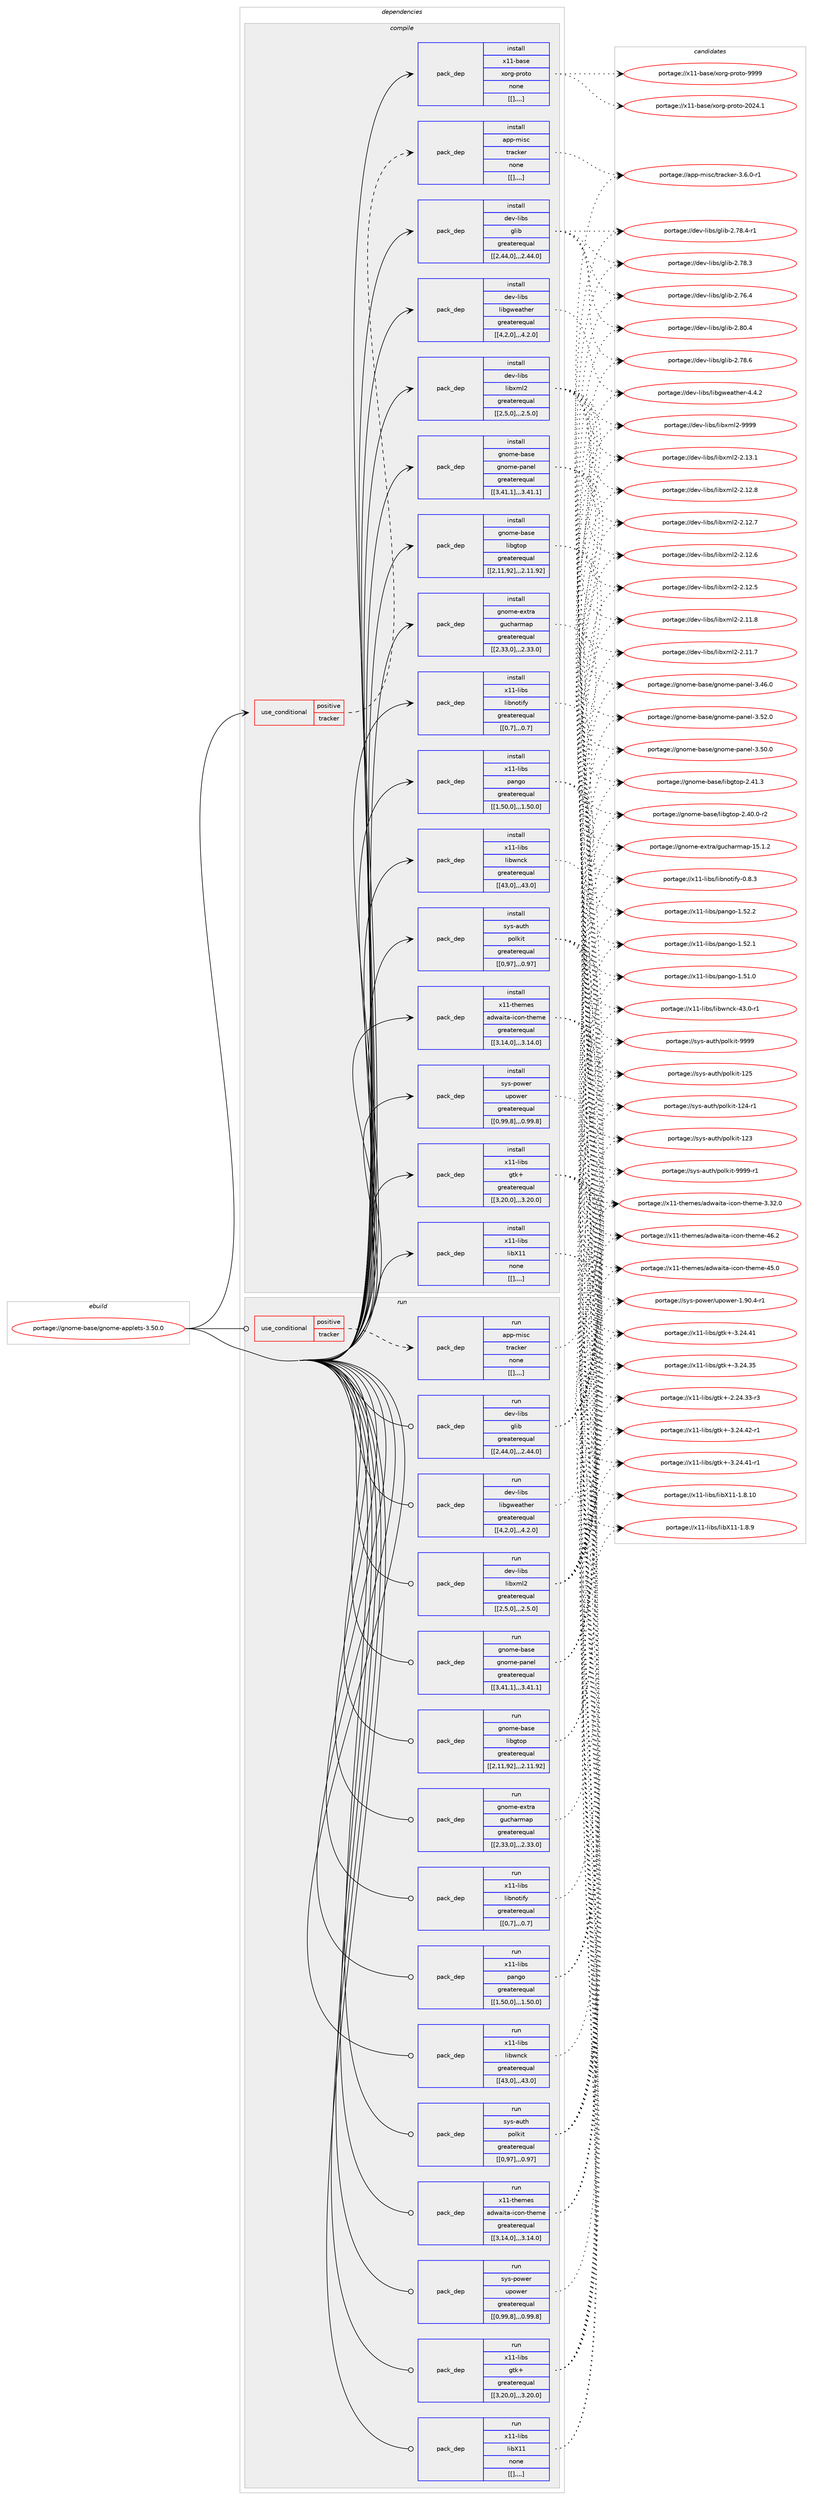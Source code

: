 digraph prolog {

# *************
# Graph options
# *************

newrank=true;
concentrate=true;
compound=true;
graph [rankdir=LR,fontname=Helvetica,fontsize=10,ranksep=1.5];#, ranksep=2.5, nodesep=0.2];
edge  [arrowhead=vee];
node  [fontname=Helvetica,fontsize=10];

# **********
# The ebuild
# **********

subgraph cluster_leftcol {
color=gray;
label=<<i>ebuild</i>>;
id [label="portage://gnome-base/gnome-applets-3.50.0", color=red, width=4, href="../gnome-base/gnome-applets-3.50.0.svg"];
}

# ****************
# The dependencies
# ****************

subgraph cluster_midcol {
color=gray;
label=<<i>dependencies</i>>;
subgraph cluster_compile {
fillcolor="#eeeeee";
style=filled;
label=<<i>compile</i>>;
subgraph cond66884 {
dependency240193 [label=<<TABLE BORDER="0" CELLBORDER="1" CELLSPACING="0" CELLPADDING="4"><TR><TD ROWSPAN="3" CELLPADDING="10">use_conditional</TD></TR><TR><TD>positive</TD></TR><TR><TD>tracker</TD></TR></TABLE>>, shape=none, color=red];
subgraph pack171798 {
dependency240194 [label=<<TABLE BORDER="0" CELLBORDER="1" CELLSPACING="0" CELLPADDING="4" WIDTH="220"><TR><TD ROWSPAN="6" CELLPADDING="30">pack_dep</TD></TR><TR><TD WIDTH="110">install</TD></TR><TR><TD>app-misc</TD></TR><TR><TD>tracker</TD></TR><TR><TD>none</TD></TR><TR><TD>[[],,,,]</TD></TR></TABLE>>, shape=none, color=blue];
}
dependency240193:e -> dependency240194:w [weight=20,style="dashed",arrowhead="vee"];
}
id:e -> dependency240193:w [weight=20,style="solid",arrowhead="vee"];
subgraph pack171799 {
dependency240195 [label=<<TABLE BORDER="0" CELLBORDER="1" CELLSPACING="0" CELLPADDING="4" WIDTH="220"><TR><TD ROWSPAN="6" CELLPADDING="30">pack_dep</TD></TR><TR><TD WIDTH="110">install</TD></TR><TR><TD>dev-libs</TD></TR><TR><TD>glib</TD></TR><TR><TD>greaterequal</TD></TR><TR><TD>[[2,44,0],,,2.44.0]</TD></TR></TABLE>>, shape=none, color=blue];
}
id:e -> dependency240195:w [weight=20,style="solid",arrowhead="vee"];
subgraph pack171800 {
dependency240196 [label=<<TABLE BORDER="0" CELLBORDER="1" CELLSPACING="0" CELLPADDING="4" WIDTH="220"><TR><TD ROWSPAN="6" CELLPADDING="30">pack_dep</TD></TR><TR><TD WIDTH="110">install</TD></TR><TR><TD>dev-libs</TD></TR><TR><TD>libgweather</TD></TR><TR><TD>greaterequal</TD></TR><TR><TD>[[4,2,0],,,4.2.0]</TD></TR></TABLE>>, shape=none, color=blue];
}
id:e -> dependency240196:w [weight=20,style="solid",arrowhead="vee"];
subgraph pack171801 {
dependency240197 [label=<<TABLE BORDER="0" CELLBORDER="1" CELLSPACING="0" CELLPADDING="4" WIDTH="220"><TR><TD ROWSPAN="6" CELLPADDING="30">pack_dep</TD></TR><TR><TD WIDTH="110">install</TD></TR><TR><TD>dev-libs</TD></TR><TR><TD>libxml2</TD></TR><TR><TD>greaterequal</TD></TR><TR><TD>[[2,5,0],,,2.5.0]</TD></TR></TABLE>>, shape=none, color=blue];
}
id:e -> dependency240197:w [weight=20,style="solid",arrowhead="vee"];
subgraph pack171802 {
dependency240198 [label=<<TABLE BORDER="0" CELLBORDER="1" CELLSPACING="0" CELLPADDING="4" WIDTH="220"><TR><TD ROWSPAN="6" CELLPADDING="30">pack_dep</TD></TR><TR><TD WIDTH="110">install</TD></TR><TR><TD>gnome-base</TD></TR><TR><TD>gnome-panel</TD></TR><TR><TD>greaterequal</TD></TR><TR><TD>[[3,41,1],,,3.41.1]</TD></TR></TABLE>>, shape=none, color=blue];
}
id:e -> dependency240198:w [weight=20,style="solid",arrowhead="vee"];
subgraph pack171803 {
dependency240199 [label=<<TABLE BORDER="0" CELLBORDER="1" CELLSPACING="0" CELLPADDING="4" WIDTH="220"><TR><TD ROWSPAN="6" CELLPADDING="30">pack_dep</TD></TR><TR><TD WIDTH="110">install</TD></TR><TR><TD>gnome-base</TD></TR><TR><TD>libgtop</TD></TR><TR><TD>greaterequal</TD></TR><TR><TD>[[2,11,92],,,2.11.92]</TD></TR></TABLE>>, shape=none, color=blue];
}
id:e -> dependency240199:w [weight=20,style="solid",arrowhead="vee"];
subgraph pack171804 {
dependency240200 [label=<<TABLE BORDER="0" CELLBORDER="1" CELLSPACING="0" CELLPADDING="4" WIDTH="220"><TR><TD ROWSPAN="6" CELLPADDING="30">pack_dep</TD></TR><TR><TD WIDTH="110">install</TD></TR><TR><TD>gnome-extra</TD></TR><TR><TD>gucharmap</TD></TR><TR><TD>greaterequal</TD></TR><TR><TD>[[2,33,0],,,2.33.0]</TD></TR></TABLE>>, shape=none, color=blue];
}
id:e -> dependency240200:w [weight=20,style="solid",arrowhead="vee"];
subgraph pack171805 {
dependency240201 [label=<<TABLE BORDER="0" CELLBORDER="1" CELLSPACING="0" CELLPADDING="4" WIDTH="220"><TR><TD ROWSPAN="6" CELLPADDING="30">pack_dep</TD></TR><TR><TD WIDTH="110">install</TD></TR><TR><TD>sys-auth</TD></TR><TR><TD>polkit</TD></TR><TR><TD>greaterequal</TD></TR><TR><TD>[[0,97],,,0.97]</TD></TR></TABLE>>, shape=none, color=blue];
}
id:e -> dependency240201:w [weight=20,style="solid",arrowhead="vee"];
subgraph pack171806 {
dependency240202 [label=<<TABLE BORDER="0" CELLBORDER="1" CELLSPACING="0" CELLPADDING="4" WIDTH="220"><TR><TD ROWSPAN="6" CELLPADDING="30">pack_dep</TD></TR><TR><TD WIDTH="110">install</TD></TR><TR><TD>sys-power</TD></TR><TR><TD>upower</TD></TR><TR><TD>greaterequal</TD></TR><TR><TD>[[0,99,8],,,0.99.8]</TD></TR></TABLE>>, shape=none, color=blue];
}
id:e -> dependency240202:w [weight=20,style="solid",arrowhead="vee"];
subgraph pack171807 {
dependency240203 [label=<<TABLE BORDER="0" CELLBORDER="1" CELLSPACING="0" CELLPADDING="4" WIDTH="220"><TR><TD ROWSPAN="6" CELLPADDING="30">pack_dep</TD></TR><TR><TD WIDTH="110">install</TD></TR><TR><TD>x11-base</TD></TR><TR><TD>xorg-proto</TD></TR><TR><TD>none</TD></TR><TR><TD>[[],,,,]</TD></TR></TABLE>>, shape=none, color=blue];
}
id:e -> dependency240203:w [weight=20,style="solid",arrowhead="vee"];
subgraph pack171808 {
dependency240204 [label=<<TABLE BORDER="0" CELLBORDER="1" CELLSPACING="0" CELLPADDING="4" WIDTH="220"><TR><TD ROWSPAN="6" CELLPADDING="30">pack_dep</TD></TR><TR><TD WIDTH="110">install</TD></TR><TR><TD>x11-libs</TD></TR><TR><TD>gtk+</TD></TR><TR><TD>greaterequal</TD></TR><TR><TD>[[3,20,0],,,3.20.0]</TD></TR></TABLE>>, shape=none, color=blue];
}
id:e -> dependency240204:w [weight=20,style="solid",arrowhead="vee"];
subgraph pack171809 {
dependency240205 [label=<<TABLE BORDER="0" CELLBORDER="1" CELLSPACING="0" CELLPADDING="4" WIDTH="220"><TR><TD ROWSPAN="6" CELLPADDING="30">pack_dep</TD></TR><TR><TD WIDTH="110">install</TD></TR><TR><TD>x11-libs</TD></TR><TR><TD>libX11</TD></TR><TR><TD>none</TD></TR><TR><TD>[[],,,,]</TD></TR></TABLE>>, shape=none, color=blue];
}
id:e -> dependency240205:w [weight=20,style="solid",arrowhead="vee"];
subgraph pack171810 {
dependency240206 [label=<<TABLE BORDER="0" CELLBORDER="1" CELLSPACING="0" CELLPADDING="4" WIDTH="220"><TR><TD ROWSPAN="6" CELLPADDING="30">pack_dep</TD></TR><TR><TD WIDTH="110">install</TD></TR><TR><TD>x11-libs</TD></TR><TR><TD>libnotify</TD></TR><TR><TD>greaterequal</TD></TR><TR><TD>[[0,7],,,0.7]</TD></TR></TABLE>>, shape=none, color=blue];
}
id:e -> dependency240206:w [weight=20,style="solid",arrowhead="vee"];
subgraph pack171811 {
dependency240207 [label=<<TABLE BORDER="0" CELLBORDER="1" CELLSPACING="0" CELLPADDING="4" WIDTH="220"><TR><TD ROWSPAN="6" CELLPADDING="30">pack_dep</TD></TR><TR><TD WIDTH="110">install</TD></TR><TR><TD>x11-libs</TD></TR><TR><TD>libwnck</TD></TR><TR><TD>greaterequal</TD></TR><TR><TD>[[43,0],,,43.0]</TD></TR></TABLE>>, shape=none, color=blue];
}
id:e -> dependency240207:w [weight=20,style="solid",arrowhead="vee"];
subgraph pack171812 {
dependency240208 [label=<<TABLE BORDER="0" CELLBORDER="1" CELLSPACING="0" CELLPADDING="4" WIDTH="220"><TR><TD ROWSPAN="6" CELLPADDING="30">pack_dep</TD></TR><TR><TD WIDTH="110">install</TD></TR><TR><TD>x11-libs</TD></TR><TR><TD>pango</TD></TR><TR><TD>greaterequal</TD></TR><TR><TD>[[1,50,0],,,1.50.0]</TD></TR></TABLE>>, shape=none, color=blue];
}
id:e -> dependency240208:w [weight=20,style="solid",arrowhead="vee"];
subgraph pack171813 {
dependency240209 [label=<<TABLE BORDER="0" CELLBORDER="1" CELLSPACING="0" CELLPADDING="4" WIDTH="220"><TR><TD ROWSPAN="6" CELLPADDING="30">pack_dep</TD></TR><TR><TD WIDTH="110">install</TD></TR><TR><TD>x11-themes</TD></TR><TR><TD>adwaita-icon-theme</TD></TR><TR><TD>greaterequal</TD></TR><TR><TD>[[3,14,0],,,3.14.0]</TD></TR></TABLE>>, shape=none, color=blue];
}
id:e -> dependency240209:w [weight=20,style="solid",arrowhead="vee"];
}
subgraph cluster_compileandrun {
fillcolor="#eeeeee";
style=filled;
label=<<i>compile and run</i>>;
}
subgraph cluster_run {
fillcolor="#eeeeee";
style=filled;
label=<<i>run</i>>;
subgraph cond66885 {
dependency240210 [label=<<TABLE BORDER="0" CELLBORDER="1" CELLSPACING="0" CELLPADDING="4"><TR><TD ROWSPAN="3" CELLPADDING="10">use_conditional</TD></TR><TR><TD>positive</TD></TR><TR><TD>tracker</TD></TR></TABLE>>, shape=none, color=red];
subgraph pack171814 {
dependency240211 [label=<<TABLE BORDER="0" CELLBORDER="1" CELLSPACING="0" CELLPADDING="4" WIDTH="220"><TR><TD ROWSPAN="6" CELLPADDING="30">pack_dep</TD></TR><TR><TD WIDTH="110">run</TD></TR><TR><TD>app-misc</TD></TR><TR><TD>tracker</TD></TR><TR><TD>none</TD></TR><TR><TD>[[],,,,]</TD></TR></TABLE>>, shape=none, color=blue];
}
dependency240210:e -> dependency240211:w [weight=20,style="dashed",arrowhead="vee"];
}
id:e -> dependency240210:w [weight=20,style="solid",arrowhead="odot"];
subgraph pack171815 {
dependency240212 [label=<<TABLE BORDER="0" CELLBORDER="1" CELLSPACING="0" CELLPADDING="4" WIDTH="220"><TR><TD ROWSPAN="6" CELLPADDING="30">pack_dep</TD></TR><TR><TD WIDTH="110">run</TD></TR><TR><TD>dev-libs</TD></TR><TR><TD>glib</TD></TR><TR><TD>greaterequal</TD></TR><TR><TD>[[2,44,0],,,2.44.0]</TD></TR></TABLE>>, shape=none, color=blue];
}
id:e -> dependency240212:w [weight=20,style="solid",arrowhead="odot"];
subgraph pack171816 {
dependency240213 [label=<<TABLE BORDER="0" CELLBORDER="1" CELLSPACING="0" CELLPADDING="4" WIDTH="220"><TR><TD ROWSPAN="6" CELLPADDING="30">pack_dep</TD></TR><TR><TD WIDTH="110">run</TD></TR><TR><TD>dev-libs</TD></TR><TR><TD>libgweather</TD></TR><TR><TD>greaterequal</TD></TR><TR><TD>[[4,2,0],,,4.2.0]</TD></TR></TABLE>>, shape=none, color=blue];
}
id:e -> dependency240213:w [weight=20,style="solid",arrowhead="odot"];
subgraph pack171817 {
dependency240214 [label=<<TABLE BORDER="0" CELLBORDER="1" CELLSPACING="0" CELLPADDING="4" WIDTH="220"><TR><TD ROWSPAN="6" CELLPADDING="30">pack_dep</TD></TR><TR><TD WIDTH="110">run</TD></TR><TR><TD>dev-libs</TD></TR><TR><TD>libxml2</TD></TR><TR><TD>greaterequal</TD></TR><TR><TD>[[2,5,0],,,2.5.0]</TD></TR></TABLE>>, shape=none, color=blue];
}
id:e -> dependency240214:w [weight=20,style="solid",arrowhead="odot"];
subgraph pack171818 {
dependency240215 [label=<<TABLE BORDER="0" CELLBORDER="1" CELLSPACING="0" CELLPADDING="4" WIDTH="220"><TR><TD ROWSPAN="6" CELLPADDING="30">pack_dep</TD></TR><TR><TD WIDTH="110">run</TD></TR><TR><TD>gnome-base</TD></TR><TR><TD>gnome-panel</TD></TR><TR><TD>greaterequal</TD></TR><TR><TD>[[3,41,1],,,3.41.1]</TD></TR></TABLE>>, shape=none, color=blue];
}
id:e -> dependency240215:w [weight=20,style="solid",arrowhead="odot"];
subgraph pack171819 {
dependency240216 [label=<<TABLE BORDER="0" CELLBORDER="1" CELLSPACING="0" CELLPADDING="4" WIDTH="220"><TR><TD ROWSPAN="6" CELLPADDING="30">pack_dep</TD></TR><TR><TD WIDTH="110">run</TD></TR><TR><TD>gnome-base</TD></TR><TR><TD>libgtop</TD></TR><TR><TD>greaterequal</TD></TR><TR><TD>[[2,11,92],,,2.11.92]</TD></TR></TABLE>>, shape=none, color=blue];
}
id:e -> dependency240216:w [weight=20,style="solid",arrowhead="odot"];
subgraph pack171820 {
dependency240217 [label=<<TABLE BORDER="0" CELLBORDER="1" CELLSPACING="0" CELLPADDING="4" WIDTH="220"><TR><TD ROWSPAN="6" CELLPADDING="30">pack_dep</TD></TR><TR><TD WIDTH="110">run</TD></TR><TR><TD>gnome-extra</TD></TR><TR><TD>gucharmap</TD></TR><TR><TD>greaterequal</TD></TR><TR><TD>[[2,33,0],,,2.33.0]</TD></TR></TABLE>>, shape=none, color=blue];
}
id:e -> dependency240217:w [weight=20,style="solid",arrowhead="odot"];
subgraph pack171821 {
dependency240218 [label=<<TABLE BORDER="0" CELLBORDER="1" CELLSPACING="0" CELLPADDING="4" WIDTH="220"><TR><TD ROWSPAN="6" CELLPADDING="30">pack_dep</TD></TR><TR><TD WIDTH="110">run</TD></TR><TR><TD>sys-auth</TD></TR><TR><TD>polkit</TD></TR><TR><TD>greaterequal</TD></TR><TR><TD>[[0,97],,,0.97]</TD></TR></TABLE>>, shape=none, color=blue];
}
id:e -> dependency240218:w [weight=20,style="solid",arrowhead="odot"];
subgraph pack171822 {
dependency240219 [label=<<TABLE BORDER="0" CELLBORDER="1" CELLSPACING="0" CELLPADDING="4" WIDTH="220"><TR><TD ROWSPAN="6" CELLPADDING="30">pack_dep</TD></TR><TR><TD WIDTH="110">run</TD></TR><TR><TD>sys-power</TD></TR><TR><TD>upower</TD></TR><TR><TD>greaterequal</TD></TR><TR><TD>[[0,99,8],,,0.99.8]</TD></TR></TABLE>>, shape=none, color=blue];
}
id:e -> dependency240219:w [weight=20,style="solid",arrowhead="odot"];
subgraph pack171823 {
dependency240220 [label=<<TABLE BORDER="0" CELLBORDER="1" CELLSPACING="0" CELLPADDING="4" WIDTH="220"><TR><TD ROWSPAN="6" CELLPADDING="30">pack_dep</TD></TR><TR><TD WIDTH="110">run</TD></TR><TR><TD>x11-libs</TD></TR><TR><TD>gtk+</TD></TR><TR><TD>greaterequal</TD></TR><TR><TD>[[3,20,0],,,3.20.0]</TD></TR></TABLE>>, shape=none, color=blue];
}
id:e -> dependency240220:w [weight=20,style="solid",arrowhead="odot"];
subgraph pack171824 {
dependency240221 [label=<<TABLE BORDER="0" CELLBORDER="1" CELLSPACING="0" CELLPADDING="4" WIDTH="220"><TR><TD ROWSPAN="6" CELLPADDING="30">pack_dep</TD></TR><TR><TD WIDTH="110">run</TD></TR><TR><TD>x11-libs</TD></TR><TR><TD>libX11</TD></TR><TR><TD>none</TD></TR><TR><TD>[[],,,,]</TD></TR></TABLE>>, shape=none, color=blue];
}
id:e -> dependency240221:w [weight=20,style="solid",arrowhead="odot"];
subgraph pack171825 {
dependency240222 [label=<<TABLE BORDER="0" CELLBORDER="1" CELLSPACING="0" CELLPADDING="4" WIDTH="220"><TR><TD ROWSPAN="6" CELLPADDING="30">pack_dep</TD></TR><TR><TD WIDTH="110">run</TD></TR><TR><TD>x11-libs</TD></TR><TR><TD>libnotify</TD></TR><TR><TD>greaterequal</TD></TR><TR><TD>[[0,7],,,0.7]</TD></TR></TABLE>>, shape=none, color=blue];
}
id:e -> dependency240222:w [weight=20,style="solid",arrowhead="odot"];
subgraph pack171826 {
dependency240223 [label=<<TABLE BORDER="0" CELLBORDER="1" CELLSPACING="0" CELLPADDING="4" WIDTH="220"><TR><TD ROWSPAN="6" CELLPADDING="30">pack_dep</TD></TR><TR><TD WIDTH="110">run</TD></TR><TR><TD>x11-libs</TD></TR><TR><TD>libwnck</TD></TR><TR><TD>greaterequal</TD></TR><TR><TD>[[43,0],,,43.0]</TD></TR></TABLE>>, shape=none, color=blue];
}
id:e -> dependency240223:w [weight=20,style="solid",arrowhead="odot"];
subgraph pack171827 {
dependency240224 [label=<<TABLE BORDER="0" CELLBORDER="1" CELLSPACING="0" CELLPADDING="4" WIDTH="220"><TR><TD ROWSPAN="6" CELLPADDING="30">pack_dep</TD></TR><TR><TD WIDTH="110">run</TD></TR><TR><TD>x11-libs</TD></TR><TR><TD>pango</TD></TR><TR><TD>greaterequal</TD></TR><TR><TD>[[1,50,0],,,1.50.0]</TD></TR></TABLE>>, shape=none, color=blue];
}
id:e -> dependency240224:w [weight=20,style="solid",arrowhead="odot"];
subgraph pack171828 {
dependency240225 [label=<<TABLE BORDER="0" CELLBORDER="1" CELLSPACING="0" CELLPADDING="4" WIDTH="220"><TR><TD ROWSPAN="6" CELLPADDING="30">pack_dep</TD></TR><TR><TD WIDTH="110">run</TD></TR><TR><TD>x11-themes</TD></TR><TR><TD>adwaita-icon-theme</TD></TR><TR><TD>greaterequal</TD></TR><TR><TD>[[3,14,0],,,3.14.0]</TD></TR></TABLE>>, shape=none, color=blue];
}
id:e -> dependency240225:w [weight=20,style="solid",arrowhead="odot"];
}
}

# **************
# The candidates
# **************

subgraph cluster_choices {
rank=same;
color=gray;
label=<<i>candidates</i>>;

subgraph choice171798 {
color=black;
nodesep=1;
choice9711211245109105115994711611497991071011144551465446484511449 [label="portage://app-misc/tracker-3.6.0-r1", color=red, width=4,href="../app-misc/tracker-3.6.0-r1.svg"];
dependency240194:e -> choice9711211245109105115994711611497991071011144551465446484511449:w [style=dotted,weight="100"];
}
subgraph choice171799 {
color=black;
nodesep=1;
choice1001011184510810598115471031081059845504656484652 [label="portage://dev-libs/glib-2.80.4", color=red, width=4,href="../dev-libs/glib-2.80.4.svg"];
choice1001011184510810598115471031081059845504655564654 [label="portage://dev-libs/glib-2.78.6", color=red, width=4,href="../dev-libs/glib-2.78.6.svg"];
choice10010111845108105981154710310810598455046555646524511449 [label="portage://dev-libs/glib-2.78.4-r1", color=red, width=4,href="../dev-libs/glib-2.78.4-r1.svg"];
choice1001011184510810598115471031081059845504655564651 [label="portage://dev-libs/glib-2.78.3", color=red, width=4,href="../dev-libs/glib-2.78.3.svg"];
choice1001011184510810598115471031081059845504655544652 [label="portage://dev-libs/glib-2.76.4", color=red, width=4,href="../dev-libs/glib-2.76.4.svg"];
dependency240195:e -> choice1001011184510810598115471031081059845504656484652:w [style=dotted,weight="100"];
dependency240195:e -> choice1001011184510810598115471031081059845504655564654:w [style=dotted,weight="100"];
dependency240195:e -> choice10010111845108105981154710310810598455046555646524511449:w [style=dotted,weight="100"];
dependency240195:e -> choice1001011184510810598115471031081059845504655564651:w [style=dotted,weight="100"];
dependency240195:e -> choice1001011184510810598115471031081059845504655544652:w [style=dotted,weight="100"];
}
subgraph choice171800 {
color=black;
nodesep=1;
choice1001011184510810598115471081059810311910197116104101114455246524650 [label="portage://dev-libs/libgweather-4.4.2", color=red, width=4,href="../dev-libs/libgweather-4.4.2.svg"];
dependency240196:e -> choice1001011184510810598115471081059810311910197116104101114455246524650:w [style=dotted,weight="100"];
}
subgraph choice171801 {
color=black;
nodesep=1;
choice10010111845108105981154710810598120109108504557575757 [label="portage://dev-libs/libxml2-9999", color=red, width=4,href="../dev-libs/libxml2-9999.svg"];
choice100101118451081059811547108105981201091085045504649514649 [label="portage://dev-libs/libxml2-2.13.1", color=red, width=4,href="../dev-libs/libxml2-2.13.1.svg"];
choice100101118451081059811547108105981201091085045504649504656 [label="portage://dev-libs/libxml2-2.12.8", color=red, width=4,href="../dev-libs/libxml2-2.12.8.svg"];
choice100101118451081059811547108105981201091085045504649504655 [label="portage://dev-libs/libxml2-2.12.7", color=red, width=4,href="../dev-libs/libxml2-2.12.7.svg"];
choice100101118451081059811547108105981201091085045504649504654 [label="portage://dev-libs/libxml2-2.12.6", color=red, width=4,href="../dev-libs/libxml2-2.12.6.svg"];
choice100101118451081059811547108105981201091085045504649504653 [label="portage://dev-libs/libxml2-2.12.5", color=red, width=4,href="../dev-libs/libxml2-2.12.5.svg"];
choice100101118451081059811547108105981201091085045504649494656 [label="portage://dev-libs/libxml2-2.11.8", color=red, width=4,href="../dev-libs/libxml2-2.11.8.svg"];
choice100101118451081059811547108105981201091085045504649494655 [label="portage://dev-libs/libxml2-2.11.7", color=red, width=4,href="../dev-libs/libxml2-2.11.7.svg"];
dependency240197:e -> choice10010111845108105981154710810598120109108504557575757:w [style=dotted,weight="100"];
dependency240197:e -> choice100101118451081059811547108105981201091085045504649514649:w [style=dotted,weight="100"];
dependency240197:e -> choice100101118451081059811547108105981201091085045504649504656:w [style=dotted,weight="100"];
dependency240197:e -> choice100101118451081059811547108105981201091085045504649504655:w [style=dotted,weight="100"];
dependency240197:e -> choice100101118451081059811547108105981201091085045504649504654:w [style=dotted,weight="100"];
dependency240197:e -> choice100101118451081059811547108105981201091085045504649504653:w [style=dotted,weight="100"];
dependency240197:e -> choice100101118451081059811547108105981201091085045504649494656:w [style=dotted,weight="100"];
dependency240197:e -> choice100101118451081059811547108105981201091085045504649494655:w [style=dotted,weight="100"];
}
subgraph choice171802 {
color=black;
nodesep=1;
choice10311011110910145989711510147103110111109101451129711010110845514653504648 [label="portage://gnome-base/gnome-panel-3.52.0", color=red, width=4,href="../gnome-base/gnome-panel-3.52.0.svg"];
choice10311011110910145989711510147103110111109101451129711010110845514653484648 [label="portage://gnome-base/gnome-panel-3.50.0", color=red, width=4,href="../gnome-base/gnome-panel-3.50.0.svg"];
choice10311011110910145989711510147103110111109101451129711010110845514652544648 [label="portage://gnome-base/gnome-panel-3.46.0", color=red, width=4,href="../gnome-base/gnome-panel-3.46.0.svg"];
dependency240198:e -> choice10311011110910145989711510147103110111109101451129711010110845514653504648:w [style=dotted,weight="100"];
dependency240198:e -> choice10311011110910145989711510147103110111109101451129711010110845514653484648:w [style=dotted,weight="100"];
dependency240198:e -> choice10311011110910145989711510147103110111109101451129711010110845514652544648:w [style=dotted,weight="100"];
}
subgraph choice171803 {
color=black;
nodesep=1;
choice103110111109101459897115101471081059810311611111245504652494651 [label="portage://gnome-base/libgtop-2.41.3", color=red, width=4,href="../gnome-base/libgtop-2.41.3.svg"];
choice1031101111091014598971151014710810598103116111112455046524846484511450 [label="portage://gnome-base/libgtop-2.40.0-r2", color=red, width=4,href="../gnome-base/libgtop-2.40.0-r2.svg"];
dependency240199:e -> choice103110111109101459897115101471081059810311611111245504652494651:w [style=dotted,weight="100"];
dependency240199:e -> choice1031101111091014598971151014710810598103116111112455046524846484511450:w [style=dotted,weight="100"];
}
subgraph choice171804 {
color=black;
nodesep=1;
choice10311011110910145101120116114974710311799104971141099711245495346494650 [label="portage://gnome-extra/gucharmap-15.1.2", color=red, width=4,href="../gnome-extra/gucharmap-15.1.2.svg"];
dependency240200:e -> choice10311011110910145101120116114974710311799104971141099711245495346494650:w [style=dotted,weight="100"];
}
subgraph choice171805 {
color=black;
nodesep=1;
choice11512111545971171161044711211110810710511645575757574511449 [label="portage://sys-auth/polkit-9999-r1", color=red, width=4,href="../sys-auth/polkit-9999-r1.svg"];
choice1151211154597117116104471121111081071051164557575757 [label="portage://sys-auth/polkit-9999", color=red, width=4,href="../sys-auth/polkit-9999.svg"];
choice11512111545971171161044711211110810710511645495053 [label="portage://sys-auth/polkit-125", color=red, width=4,href="../sys-auth/polkit-125.svg"];
choice115121115459711711610447112111108107105116454950524511449 [label="portage://sys-auth/polkit-124-r1", color=red, width=4,href="../sys-auth/polkit-124-r1.svg"];
choice11512111545971171161044711211110810710511645495051 [label="portage://sys-auth/polkit-123", color=red, width=4,href="../sys-auth/polkit-123.svg"];
dependency240201:e -> choice11512111545971171161044711211110810710511645575757574511449:w [style=dotted,weight="100"];
dependency240201:e -> choice1151211154597117116104471121111081071051164557575757:w [style=dotted,weight="100"];
dependency240201:e -> choice11512111545971171161044711211110810710511645495053:w [style=dotted,weight="100"];
dependency240201:e -> choice115121115459711711610447112111108107105116454950524511449:w [style=dotted,weight="100"];
dependency240201:e -> choice11512111545971171161044711211110810710511645495051:w [style=dotted,weight="100"];
}
subgraph choice171806 {
color=black;
nodesep=1;
choice1151211154511211111910111447117112111119101114454946574846524511449 [label="portage://sys-power/upower-1.90.4-r1", color=red, width=4,href="../sys-power/upower-1.90.4-r1.svg"];
dependency240202:e -> choice1151211154511211111910111447117112111119101114454946574846524511449:w [style=dotted,weight="100"];
}
subgraph choice171807 {
color=black;
nodesep=1;
choice120494945989711510147120111114103451121141111161114557575757 [label="portage://x11-base/xorg-proto-9999", color=red, width=4,href="../x11-base/xorg-proto-9999.svg"];
choice1204949459897115101471201111141034511211411111611145504850524649 [label="portage://x11-base/xorg-proto-2024.1", color=red, width=4,href="../x11-base/xorg-proto-2024.1.svg"];
dependency240203:e -> choice120494945989711510147120111114103451121141111161114557575757:w [style=dotted,weight="100"];
dependency240203:e -> choice1204949459897115101471201111141034511211411111611145504850524649:w [style=dotted,weight="100"];
}
subgraph choice171808 {
color=black;
nodesep=1;
choice12049494510810598115471031161074345514650524652504511449 [label="portage://x11-libs/gtk+-3.24.42-r1", color=red, width=4,href="../x11-libs/gtk+-3.24.42-r1.svg"];
choice12049494510810598115471031161074345514650524652494511449 [label="portage://x11-libs/gtk+-3.24.41-r1", color=red, width=4,href="../x11-libs/gtk+-3.24.41-r1.svg"];
choice1204949451081059811547103116107434551465052465249 [label="portage://x11-libs/gtk+-3.24.41", color=red, width=4,href="../x11-libs/gtk+-3.24.41.svg"];
choice1204949451081059811547103116107434551465052465153 [label="portage://x11-libs/gtk+-3.24.35", color=red, width=4,href="../x11-libs/gtk+-3.24.35.svg"];
choice12049494510810598115471031161074345504650524651514511451 [label="portage://x11-libs/gtk+-2.24.33-r3", color=red, width=4,href="../x11-libs/gtk+-2.24.33-r3.svg"];
dependency240204:e -> choice12049494510810598115471031161074345514650524652504511449:w [style=dotted,weight="100"];
dependency240204:e -> choice12049494510810598115471031161074345514650524652494511449:w [style=dotted,weight="100"];
dependency240204:e -> choice1204949451081059811547103116107434551465052465249:w [style=dotted,weight="100"];
dependency240204:e -> choice1204949451081059811547103116107434551465052465153:w [style=dotted,weight="100"];
dependency240204:e -> choice12049494510810598115471031161074345504650524651514511451:w [style=dotted,weight="100"];
}
subgraph choice171809 {
color=black;
nodesep=1;
choice12049494510810598115471081059888494945494656464948 [label="portage://x11-libs/libX11-1.8.10", color=red, width=4,href="../x11-libs/libX11-1.8.10.svg"];
choice120494945108105981154710810598884949454946564657 [label="portage://x11-libs/libX11-1.8.9", color=red, width=4,href="../x11-libs/libX11-1.8.9.svg"];
dependency240205:e -> choice12049494510810598115471081059888494945494656464948:w [style=dotted,weight="100"];
dependency240205:e -> choice120494945108105981154710810598884949454946564657:w [style=dotted,weight="100"];
}
subgraph choice171810 {
color=black;
nodesep=1;
choice120494945108105981154710810598110111116105102121454846564651 [label="portage://x11-libs/libnotify-0.8.3", color=red, width=4,href="../x11-libs/libnotify-0.8.3.svg"];
dependency240206:e -> choice120494945108105981154710810598110111116105102121454846564651:w [style=dotted,weight="100"];
}
subgraph choice171811 {
color=black;
nodesep=1;
choice1204949451081059811547108105981191109910745525146484511449 [label="portage://x11-libs/libwnck-43.0-r1", color=red, width=4,href="../x11-libs/libwnck-43.0-r1.svg"];
dependency240207:e -> choice1204949451081059811547108105981191109910745525146484511449:w [style=dotted,weight="100"];
}
subgraph choice171812 {
color=black;
nodesep=1;
choice12049494510810598115471129711010311145494653504650 [label="portage://x11-libs/pango-1.52.2", color=red, width=4,href="../x11-libs/pango-1.52.2.svg"];
choice12049494510810598115471129711010311145494653504649 [label="portage://x11-libs/pango-1.52.1", color=red, width=4,href="../x11-libs/pango-1.52.1.svg"];
choice12049494510810598115471129711010311145494653494648 [label="portage://x11-libs/pango-1.51.0", color=red, width=4,href="../x11-libs/pango-1.51.0.svg"];
dependency240208:e -> choice12049494510810598115471129711010311145494653504650:w [style=dotted,weight="100"];
dependency240208:e -> choice12049494510810598115471129711010311145494653504649:w [style=dotted,weight="100"];
dependency240208:e -> choice12049494510810598115471129711010311145494653494648:w [style=dotted,weight="100"];
}
subgraph choice171813 {
color=black;
nodesep=1;
choice120494945116104101109101115479710011997105116974510599111110451161041011091014552544650 [label="portage://x11-themes/adwaita-icon-theme-46.2", color=red, width=4,href="../x11-themes/adwaita-icon-theme-46.2.svg"];
choice120494945116104101109101115479710011997105116974510599111110451161041011091014552534648 [label="portage://x11-themes/adwaita-icon-theme-45.0", color=red, width=4,href="../x11-themes/adwaita-icon-theme-45.0.svg"];
choice1204949451161041011091011154797100119971051169745105991111104511610410110910145514651504648 [label="portage://x11-themes/adwaita-icon-theme-3.32.0", color=red, width=4,href="../x11-themes/adwaita-icon-theme-3.32.0.svg"];
dependency240209:e -> choice120494945116104101109101115479710011997105116974510599111110451161041011091014552544650:w [style=dotted,weight="100"];
dependency240209:e -> choice120494945116104101109101115479710011997105116974510599111110451161041011091014552534648:w [style=dotted,weight="100"];
dependency240209:e -> choice1204949451161041011091011154797100119971051169745105991111104511610410110910145514651504648:w [style=dotted,weight="100"];
}
subgraph choice171814 {
color=black;
nodesep=1;
choice9711211245109105115994711611497991071011144551465446484511449 [label="portage://app-misc/tracker-3.6.0-r1", color=red, width=4,href="../app-misc/tracker-3.6.0-r1.svg"];
dependency240211:e -> choice9711211245109105115994711611497991071011144551465446484511449:w [style=dotted,weight="100"];
}
subgraph choice171815 {
color=black;
nodesep=1;
choice1001011184510810598115471031081059845504656484652 [label="portage://dev-libs/glib-2.80.4", color=red, width=4,href="../dev-libs/glib-2.80.4.svg"];
choice1001011184510810598115471031081059845504655564654 [label="portage://dev-libs/glib-2.78.6", color=red, width=4,href="../dev-libs/glib-2.78.6.svg"];
choice10010111845108105981154710310810598455046555646524511449 [label="portage://dev-libs/glib-2.78.4-r1", color=red, width=4,href="../dev-libs/glib-2.78.4-r1.svg"];
choice1001011184510810598115471031081059845504655564651 [label="portage://dev-libs/glib-2.78.3", color=red, width=4,href="../dev-libs/glib-2.78.3.svg"];
choice1001011184510810598115471031081059845504655544652 [label="portage://dev-libs/glib-2.76.4", color=red, width=4,href="../dev-libs/glib-2.76.4.svg"];
dependency240212:e -> choice1001011184510810598115471031081059845504656484652:w [style=dotted,weight="100"];
dependency240212:e -> choice1001011184510810598115471031081059845504655564654:w [style=dotted,weight="100"];
dependency240212:e -> choice10010111845108105981154710310810598455046555646524511449:w [style=dotted,weight="100"];
dependency240212:e -> choice1001011184510810598115471031081059845504655564651:w [style=dotted,weight="100"];
dependency240212:e -> choice1001011184510810598115471031081059845504655544652:w [style=dotted,weight="100"];
}
subgraph choice171816 {
color=black;
nodesep=1;
choice1001011184510810598115471081059810311910197116104101114455246524650 [label="portage://dev-libs/libgweather-4.4.2", color=red, width=4,href="../dev-libs/libgweather-4.4.2.svg"];
dependency240213:e -> choice1001011184510810598115471081059810311910197116104101114455246524650:w [style=dotted,weight="100"];
}
subgraph choice171817 {
color=black;
nodesep=1;
choice10010111845108105981154710810598120109108504557575757 [label="portage://dev-libs/libxml2-9999", color=red, width=4,href="../dev-libs/libxml2-9999.svg"];
choice100101118451081059811547108105981201091085045504649514649 [label="portage://dev-libs/libxml2-2.13.1", color=red, width=4,href="../dev-libs/libxml2-2.13.1.svg"];
choice100101118451081059811547108105981201091085045504649504656 [label="portage://dev-libs/libxml2-2.12.8", color=red, width=4,href="../dev-libs/libxml2-2.12.8.svg"];
choice100101118451081059811547108105981201091085045504649504655 [label="portage://dev-libs/libxml2-2.12.7", color=red, width=4,href="../dev-libs/libxml2-2.12.7.svg"];
choice100101118451081059811547108105981201091085045504649504654 [label="portage://dev-libs/libxml2-2.12.6", color=red, width=4,href="../dev-libs/libxml2-2.12.6.svg"];
choice100101118451081059811547108105981201091085045504649504653 [label="portage://dev-libs/libxml2-2.12.5", color=red, width=4,href="../dev-libs/libxml2-2.12.5.svg"];
choice100101118451081059811547108105981201091085045504649494656 [label="portage://dev-libs/libxml2-2.11.8", color=red, width=4,href="../dev-libs/libxml2-2.11.8.svg"];
choice100101118451081059811547108105981201091085045504649494655 [label="portage://dev-libs/libxml2-2.11.7", color=red, width=4,href="../dev-libs/libxml2-2.11.7.svg"];
dependency240214:e -> choice10010111845108105981154710810598120109108504557575757:w [style=dotted,weight="100"];
dependency240214:e -> choice100101118451081059811547108105981201091085045504649514649:w [style=dotted,weight="100"];
dependency240214:e -> choice100101118451081059811547108105981201091085045504649504656:w [style=dotted,weight="100"];
dependency240214:e -> choice100101118451081059811547108105981201091085045504649504655:w [style=dotted,weight="100"];
dependency240214:e -> choice100101118451081059811547108105981201091085045504649504654:w [style=dotted,weight="100"];
dependency240214:e -> choice100101118451081059811547108105981201091085045504649504653:w [style=dotted,weight="100"];
dependency240214:e -> choice100101118451081059811547108105981201091085045504649494656:w [style=dotted,weight="100"];
dependency240214:e -> choice100101118451081059811547108105981201091085045504649494655:w [style=dotted,weight="100"];
}
subgraph choice171818 {
color=black;
nodesep=1;
choice10311011110910145989711510147103110111109101451129711010110845514653504648 [label="portage://gnome-base/gnome-panel-3.52.0", color=red, width=4,href="../gnome-base/gnome-panel-3.52.0.svg"];
choice10311011110910145989711510147103110111109101451129711010110845514653484648 [label="portage://gnome-base/gnome-panel-3.50.0", color=red, width=4,href="../gnome-base/gnome-panel-3.50.0.svg"];
choice10311011110910145989711510147103110111109101451129711010110845514652544648 [label="portage://gnome-base/gnome-panel-3.46.0", color=red, width=4,href="../gnome-base/gnome-panel-3.46.0.svg"];
dependency240215:e -> choice10311011110910145989711510147103110111109101451129711010110845514653504648:w [style=dotted,weight="100"];
dependency240215:e -> choice10311011110910145989711510147103110111109101451129711010110845514653484648:w [style=dotted,weight="100"];
dependency240215:e -> choice10311011110910145989711510147103110111109101451129711010110845514652544648:w [style=dotted,weight="100"];
}
subgraph choice171819 {
color=black;
nodesep=1;
choice103110111109101459897115101471081059810311611111245504652494651 [label="portage://gnome-base/libgtop-2.41.3", color=red, width=4,href="../gnome-base/libgtop-2.41.3.svg"];
choice1031101111091014598971151014710810598103116111112455046524846484511450 [label="portage://gnome-base/libgtop-2.40.0-r2", color=red, width=4,href="../gnome-base/libgtop-2.40.0-r2.svg"];
dependency240216:e -> choice103110111109101459897115101471081059810311611111245504652494651:w [style=dotted,weight="100"];
dependency240216:e -> choice1031101111091014598971151014710810598103116111112455046524846484511450:w [style=dotted,weight="100"];
}
subgraph choice171820 {
color=black;
nodesep=1;
choice10311011110910145101120116114974710311799104971141099711245495346494650 [label="portage://gnome-extra/gucharmap-15.1.2", color=red, width=4,href="../gnome-extra/gucharmap-15.1.2.svg"];
dependency240217:e -> choice10311011110910145101120116114974710311799104971141099711245495346494650:w [style=dotted,weight="100"];
}
subgraph choice171821 {
color=black;
nodesep=1;
choice11512111545971171161044711211110810710511645575757574511449 [label="portage://sys-auth/polkit-9999-r1", color=red, width=4,href="../sys-auth/polkit-9999-r1.svg"];
choice1151211154597117116104471121111081071051164557575757 [label="portage://sys-auth/polkit-9999", color=red, width=4,href="../sys-auth/polkit-9999.svg"];
choice11512111545971171161044711211110810710511645495053 [label="portage://sys-auth/polkit-125", color=red, width=4,href="../sys-auth/polkit-125.svg"];
choice115121115459711711610447112111108107105116454950524511449 [label="portage://sys-auth/polkit-124-r1", color=red, width=4,href="../sys-auth/polkit-124-r1.svg"];
choice11512111545971171161044711211110810710511645495051 [label="portage://sys-auth/polkit-123", color=red, width=4,href="../sys-auth/polkit-123.svg"];
dependency240218:e -> choice11512111545971171161044711211110810710511645575757574511449:w [style=dotted,weight="100"];
dependency240218:e -> choice1151211154597117116104471121111081071051164557575757:w [style=dotted,weight="100"];
dependency240218:e -> choice11512111545971171161044711211110810710511645495053:w [style=dotted,weight="100"];
dependency240218:e -> choice115121115459711711610447112111108107105116454950524511449:w [style=dotted,weight="100"];
dependency240218:e -> choice11512111545971171161044711211110810710511645495051:w [style=dotted,weight="100"];
}
subgraph choice171822 {
color=black;
nodesep=1;
choice1151211154511211111910111447117112111119101114454946574846524511449 [label="portage://sys-power/upower-1.90.4-r1", color=red, width=4,href="../sys-power/upower-1.90.4-r1.svg"];
dependency240219:e -> choice1151211154511211111910111447117112111119101114454946574846524511449:w [style=dotted,weight="100"];
}
subgraph choice171823 {
color=black;
nodesep=1;
choice12049494510810598115471031161074345514650524652504511449 [label="portage://x11-libs/gtk+-3.24.42-r1", color=red, width=4,href="../x11-libs/gtk+-3.24.42-r1.svg"];
choice12049494510810598115471031161074345514650524652494511449 [label="portage://x11-libs/gtk+-3.24.41-r1", color=red, width=4,href="../x11-libs/gtk+-3.24.41-r1.svg"];
choice1204949451081059811547103116107434551465052465249 [label="portage://x11-libs/gtk+-3.24.41", color=red, width=4,href="../x11-libs/gtk+-3.24.41.svg"];
choice1204949451081059811547103116107434551465052465153 [label="portage://x11-libs/gtk+-3.24.35", color=red, width=4,href="../x11-libs/gtk+-3.24.35.svg"];
choice12049494510810598115471031161074345504650524651514511451 [label="portage://x11-libs/gtk+-2.24.33-r3", color=red, width=4,href="../x11-libs/gtk+-2.24.33-r3.svg"];
dependency240220:e -> choice12049494510810598115471031161074345514650524652504511449:w [style=dotted,weight="100"];
dependency240220:e -> choice12049494510810598115471031161074345514650524652494511449:w [style=dotted,weight="100"];
dependency240220:e -> choice1204949451081059811547103116107434551465052465249:w [style=dotted,weight="100"];
dependency240220:e -> choice1204949451081059811547103116107434551465052465153:w [style=dotted,weight="100"];
dependency240220:e -> choice12049494510810598115471031161074345504650524651514511451:w [style=dotted,weight="100"];
}
subgraph choice171824 {
color=black;
nodesep=1;
choice12049494510810598115471081059888494945494656464948 [label="portage://x11-libs/libX11-1.8.10", color=red, width=4,href="../x11-libs/libX11-1.8.10.svg"];
choice120494945108105981154710810598884949454946564657 [label="portage://x11-libs/libX11-1.8.9", color=red, width=4,href="../x11-libs/libX11-1.8.9.svg"];
dependency240221:e -> choice12049494510810598115471081059888494945494656464948:w [style=dotted,weight="100"];
dependency240221:e -> choice120494945108105981154710810598884949454946564657:w [style=dotted,weight="100"];
}
subgraph choice171825 {
color=black;
nodesep=1;
choice120494945108105981154710810598110111116105102121454846564651 [label="portage://x11-libs/libnotify-0.8.3", color=red, width=4,href="../x11-libs/libnotify-0.8.3.svg"];
dependency240222:e -> choice120494945108105981154710810598110111116105102121454846564651:w [style=dotted,weight="100"];
}
subgraph choice171826 {
color=black;
nodesep=1;
choice1204949451081059811547108105981191109910745525146484511449 [label="portage://x11-libs/libwnck-43.0-r1", color=red, width=4,href="../x11-libs/libwnck-43.0-r1.svg"];
dependency240223:e -> choice1204949451081059811547108105981191109910745525146484511449:w [style=dotted,weight="100"];
}
subgraph choice171827 {
color=black;
nodesep=1;
choice12049494510810598115471129711010311145494653504650 [label="portage://x11-libs/pango-1.52.2", color=red, width=4,href="../x11-libs/pango-1.52.2.svg"];
choice12049494510810598115471129711010311145494653504649 [label="portage://x11-libs/pango-1.52.1", color=red, width=4,href="../x11-libs/pango-1.52.1.svg"];
choice12049494510810598115471129711010311145494653494648 [label="portage://x11-libs/pango-1.51.0", color=red, width=4,href="../x11-libs/pango-1.51.0.svg"];
dependency240224:e -> choice12049494510810598115471129711010311145494653504650:w [style=dotted,weight="100"];
dependency240224:e -> choice12049494510810598115471129711010311145494653504649:w [style=dotted,weight="100"];
dependency240224:e -> choice12049494510810598115471129711010311145494653494648:w [style=dotted,weight="100"];
}
subgraph choice171828 {
color=black;
nodesep=1;
choice120494945116104101109101115479710011997105116974510599111110451161041011091014552544650 [label="portage://x11-themes/adwaita-icon-theme-46.2", color=red, width=4,href="../x11-themes/adwaita-icon-theme-46.2.svg"];
choice120494945116104101109101115479710011997105116974510599111110451161041011091014552534648 [label="portage://x11-themes/adwaita-icon-theme-45.0", color=red, width=4,href="../x11-themes/adwaita-icon-theme-45.0.svg"];
choice1204949451161041011091011154797100119971051169745105991111104511610410110910145514651504648 [label="portage://x11-themes/adwaita-icon-theme-3.32.0", color=red, width=4,href="../x11-themes/adwaita-icon-theme-3.32.0.svg"];
dependency240225:e -> choice120494945116104101109101115479710011997105116974510599111110451161041011091014552544650:w [style=dotted,weight="100"];
dependency240225:e -> choice120494945116104101109101115479710011997105116974510599111110451161041011091014552534648:w [style=dotted,weight="100"];
dependency240225:e -> choice1204949451161041011091011154797100119971051169745105991111104511610410110910145514651504648:w [style=dotted,weight="100"];
}
}

}
